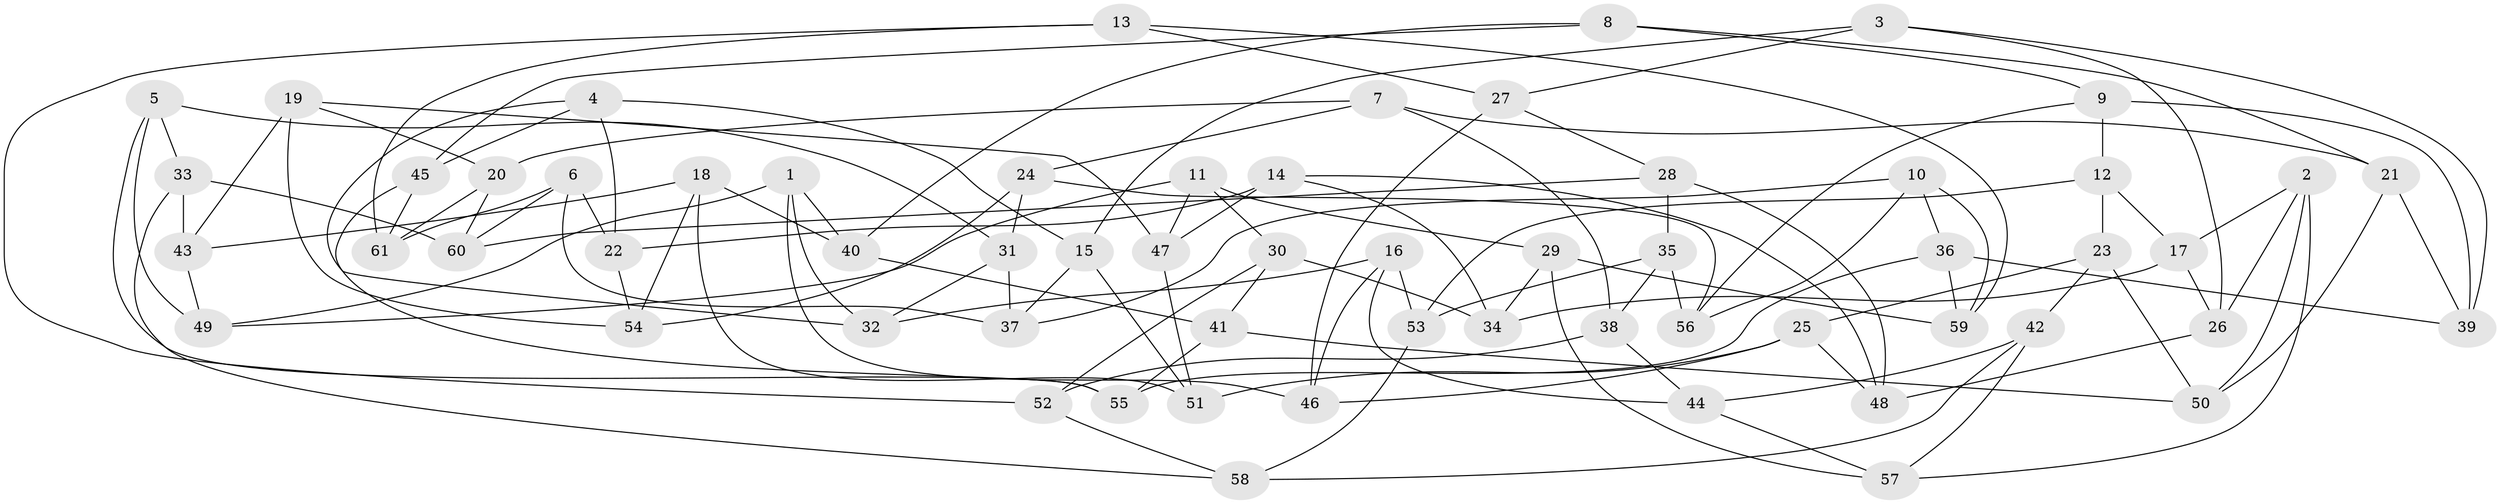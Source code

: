 // Generated by graph-tools (version 1.1) at 2025/56/03/09/25 04:56:41]
// undirected, 61 vertices, 122 edges
graph export_dot {
graph [start="1"]
  node [color=gray90,style=filled];
  1;
  2;
  3;
  4;
  5;
  6;
  7;
  8;
  9;
  10;
  11;
  12;
  13;
  14;
  15;
  16;
  17;
  18;
  19;
  20;
  21;
  22;
  23;
  24;
  25;
  26;
  27;
  28;
  29;
  30;
  31;
  32;
  33;
  34;
  35;
  36;
  37;
  38;
  39;
  40;
  41;
  42;
  43;
  44;
  45;
  46;
  47;
  48;
  49;
  50;
  51;
  52;
  53;
  54;
  55;
  56;
  57;
  58;
  59;
  60;
  61;
  1 -- 46;
  1 -- 40;
  1 -- 49;
  1 -- 32;
  2 -- 17;
  2 -- 50;
  2 -- 57;
  2 -- 26;
  3 -- 27;
  3 -- 39;
  3 -- 26;
  3 -- 15;
  4 -- 15;
  4 -- 22;
  4 -- 32;
  4 -- 45;
  5 -- 49;
  5 -- 31;
  5 -- 55;
  5 -- 33;
  6 -- 61;
  6 -- 37;
  6 -- 22;
  6 -- 60;
  7 -- 24;
  7 -- 20;
  7 -- 38;
  7 -- 21;
  8 -- 45;
  8 -- 9;
  8 -- 40;
  8 -- 21;
  9 -- 56;
  9 -- 12;
  9 -- 39;
  10 -- 56;
  10 -- 37;
  10 -- 59;
  10 -- 36;
  11 -- 49;
  11 -- 30;
  11 -- 29;
  11 -- 47;
  12 -- 53;
  12 -- 23;
  12 -- 17;
  13 -- 59;
  13 -- 52;
  13 -- 27;
  13 -- 61;
  14 -- 22;
  14 -- 47;
  14 -- 48;
  14 -- 34;
  15 -- 51;
  15 -- 37;
  16 -- 46;
  16 -- 44;
  16 -- 32;
  16 -- 53;
  17 -- 34;
  17 -- 26;
  18 -- 54;
  18 -- 43;
  18 -- 51;
  18 -- 40;
  19 -- 54;
  19 -- 47;
  19 -- 20;
  19 -- 43;
  20 -- 60;
  20 -- 61;
  21 -- 39;
  21 -- 50;
  22 -- 54;
  23 -- 50;
  23 -- 25;
  23 -- 42;
  24 -- 31;
  24 -- 54;
  24 -- 56;
  25 -- 46;
  25 -- 48;
  25 -- 51;
  26 -- 48;
  27 -- 46;
  27 -- 28;
  28 -- 48;
  28 -- 35;
  28 -- 60;
  29 -- 59;
  29 -- 34;
  29 -- 57;
  30 -- 52;
  30 -- 34;
  30 -- 41;
  31 -- 32;
  31 -- 37;
  33 -- 58;
  33 -- 60;
  33 -- 43;
  35 -- 53;
  35 -- 38;
  35 -- 56;
  36 -- 59;
  36 -- 55;
  36 -- 39;
  38 -- 52;
  38 -- 44;
  40 -- 41;
  41 -- 55;
  41 -- 50;
  42 -- 58;
  42 -- 57;
  42 -- 44;
  43 -- 49;
  44 -- 57;
  45 -- 61;
  45 -- 55;
  47 -- 51;
  52 -- 58;
  53 -- 58;
}

